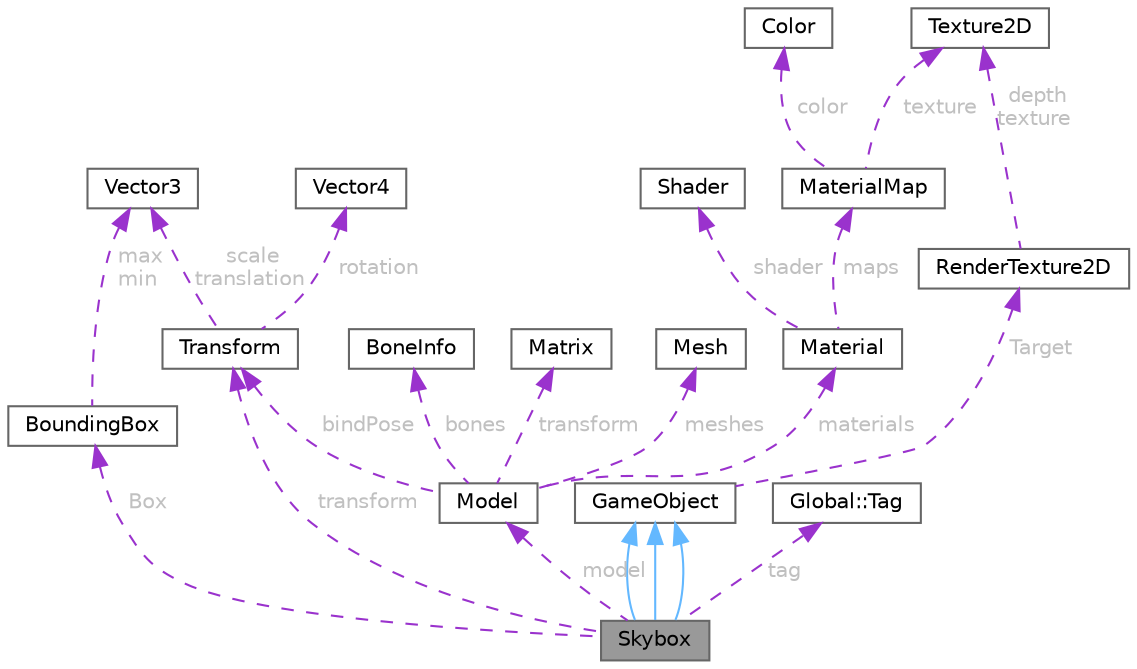 digraph "Skybox"
{
 // LATEX_PDF_SIZE
  bgcolor="transparent";
  edge [fontname=Helvetica,fontsize=10,labelfontname=Helvetica,labelfontsize=10];
  node [fontname=Helvetica,fontsize=10,shape=box,height=0.2,width=0.4];
  Node1 [id="Node000001",label="Skybox",height=0.2,width=0.4,color="gray40", fillcolor="grey60", style="filled", fontcolor="black",tooltip=" "];
  Node2 -> Node1 [id="edge43_Node000001_Node000002",dir="back",color="steelblue1",style="solid",tooltip=" "];
  Node2 [id="Node000002",label="GameObject",height=0.2,width=0.4,color="gray40", fillcolor="white", style="filled",URL="$class_game_object.html",tooltip=" "];
  Node3 -> Node2 [id="edge44_Node000002_Node000003",dir="back",color="darkorchid3",style="dashed",tooltip=" ",label=" Target",fontcolor="grey" ];
  Node3 [id="Node000003",label="RenderTexture2D",height=0.2,width=0.4,color="gray40", fillcolor="white", style="filled",URL="$struct_render_texture2_d.html",tooltip=" "];
  Node4 -> Node3 [id="edge45_Node000003_Node000004",dir="back",color="darkorchid3",style="dashed",tooltip=" ",label=" depth\ntexture",fontcolor="grey" ];
  Node4 [id="Node000004",label="Texture2D",height=0.2,width=0.4,color="gray40", fillcolor="white", style="filled",URL="$struct_texture2_d.html",tooltip=" "];
  Node2 -> Node1 [id="edge46_Node000001_Node000002",dir="back",color="steelblue1",style="solid",tooltip=" "];
  Node2 -> Node1 [id="edge47_Node000001_Node000002",dir="back",color="steelblue1",style="solid",tooltip=" "];
  Node5 -> Node1 [id="edge48_Node000001_Node000005",dir="back",color="darkorchid3",style="dashed",tooltip=" ",label=" tag",fontcolor="grey" ];
  Node5 [id="Node000005",label="Global::Tag",height=0.2,width=0.4,color="gray40", fillcolor="white", style="filled",URL="$class_global_1_1_tag.html",tooltip=" "];
  Node6 -> Node1 [id="edge49_Node000001_Node000006",dir="back",color="darkorchid3",style="dashed",tooltip=" ",label=" transform",fontcolor="grey" ];
  Node6 [id="Node000006",label="Transform",height=0.2,width=0.4,color="gray40", fillcolor="white", style="filled",URL="$struct_transform.html",tooltip=" "];
  Node7 -> Node6 [id="edge50_Node000006_Node000007",dir="back",color="darkorchid3",style="dashed",tooltip=" ",label=" scale\ntranslation",fontcolor="grey" ];
  Node7 [id="Node000007",label="Vector3",height=0.2,width=0.4,color="gray40", fillcolor="white", style="filled",URL="$struct_vector3.html",tooltip=" "];
  Node8 -> Node6 [id="edge51_Node000006_Node000008",dir="back",color="darkorchid3",style="dashed",tooltip=" ",label=" rotation",fontcolor="grey" ];
  Node8 [id="Node000008",label="Vector4",height=0.2,width=0.4,color="gray40", fillcolor="white", style="filled",URL="$struct_vector4.html",tooltip=" "];
  Node9 -> Node1 [id="edge52_Node000001_Node000009",dir="back",color="darkorchid3",style="dashed",tooltip=" ",label=" model",fontcolor="grey" ];
  Node9 [id="Node000009",label="Model",height=0.2,width=0.4,color="gray40", fillcolor="white", style="filled",URL="$struct_model.html",tooltip=" "];
  Node10 -> Node9 [id="edge53_Node000009_Node000010",dir="back",color="darkorchid3",style="dashed",tooltip=" ",label=" transform",fontcolor="grey" ];
  Node10 [id="Node000010",label="Matrix",height=0.2,width=0.4,color="gray40", fillcolor="white", style="filled",URL="$struct_matrix.html",tooltip=" "];
  Node11 -> Node9 [id="edge54_Node000009_Node000011",dir="back",color="darkorchid3",style="dashed",tooltip=" ",label=" meshes",fontcolor="grey" ];
  Node11 [id="Node000011",label="Mesh",height=0.2,width=0.4,color="gray40", fillcolor="white", style="filled",URL="$struct_mesh.html",tooltip=" "];
  Node12 -> Node9 [id="edge55_Node000009_Node000012",dir="back",color="darkorchid3",style="dashed",tooltip=" ",label=" materials",fontcolor="grey" ];
  Node12 [id="Node000012",label="Material",height=0.2,width=0.4,color="gray40", fillcolor="white", style="filled",URL="$struct_material.html",tooltip=" "];
  Node13 -> Node12 [id="edge56_Node000012_Node000013",dir="back",color="darkorchid3",style="dashed",tooltip=" ",label=" shader",fontcolor="grey" ];
  Node13 [id="Node000013",label="Shader",height=0.2,width=0.4,color="gray40", fillcolor="white", style="filled",URL="$struct_shader.html",tooltip=" "];
  Node14 -> Node12 [id="edge57_Node000012_Node000014",dir="back",color="darkorchid3",style="dashed",tooltip=" ",label=" maps",fontcolor="grey" ];
  Node14 [id="Node000014",label="MaterialMap",height=0.2,width=0.4,color="gray40", fillcolor="white", style="filled",URL="$struct_material_map.html",tooltip=" "];
  Node4 -> Node14 [id="edge58_Node000014_Node000004",dir="back",color="darkorchid3",style="dashed",tooltip=" ",label=" texture",fontcolor="grey" ];
  Node15 -> Node14 [id="edge59_Node000014_Node000015",dir="back",color="darkorchid3",style="dashed",tooltip=" ",label=" color",fontcolor="grey" ];
  Node15 [id="Node000015",label="Color",height=0.2,width=0.4,color="gray40", fillcolor="white", style="filled",URL="$struct_color.html",tooltip=" "];
  Node16 -> Node9 [id="edge60_Node000009_Node000016",dir="back",color="darkorchid3",style="dashed",tooltip=" ",label=" bones",fontcolor="grey" ];
  Node16 [id="Node000016",label="BoneInfo",height=0.2,width=0.4,color="gray40", fillcolor="white", style="filled",URL="$struct_bone_info.html",tooltip=" "];
  Node6 -> Node9 [id="edge61_Node000009_Node000006",dir="back",color="darkorchid3",style="dashed",tooltip=" ",label=" bindPose",fontcolor="grey" ];
  Node17 -> Node1 [id="edge62_Node000001_Node000017",dir="back",color="darkorchid3",style="dashed",tooltip=" ",label=" Box",fontcolor="grey" ];
  Node17 [id="Node000017",label="BoundingBox",height=0.2,width=0.4,color="gray40", fillcolor="white", style="filled",URL="$struct_bounding_box.html",tooltip=" "];
  Node7 -> Node17 [id="edge63_Node000017_Node000007",dir="back",color="darkorchid3",style="dashed",tooltip=" ",label=" max\nmin",fontcolor="grey" ];
}
